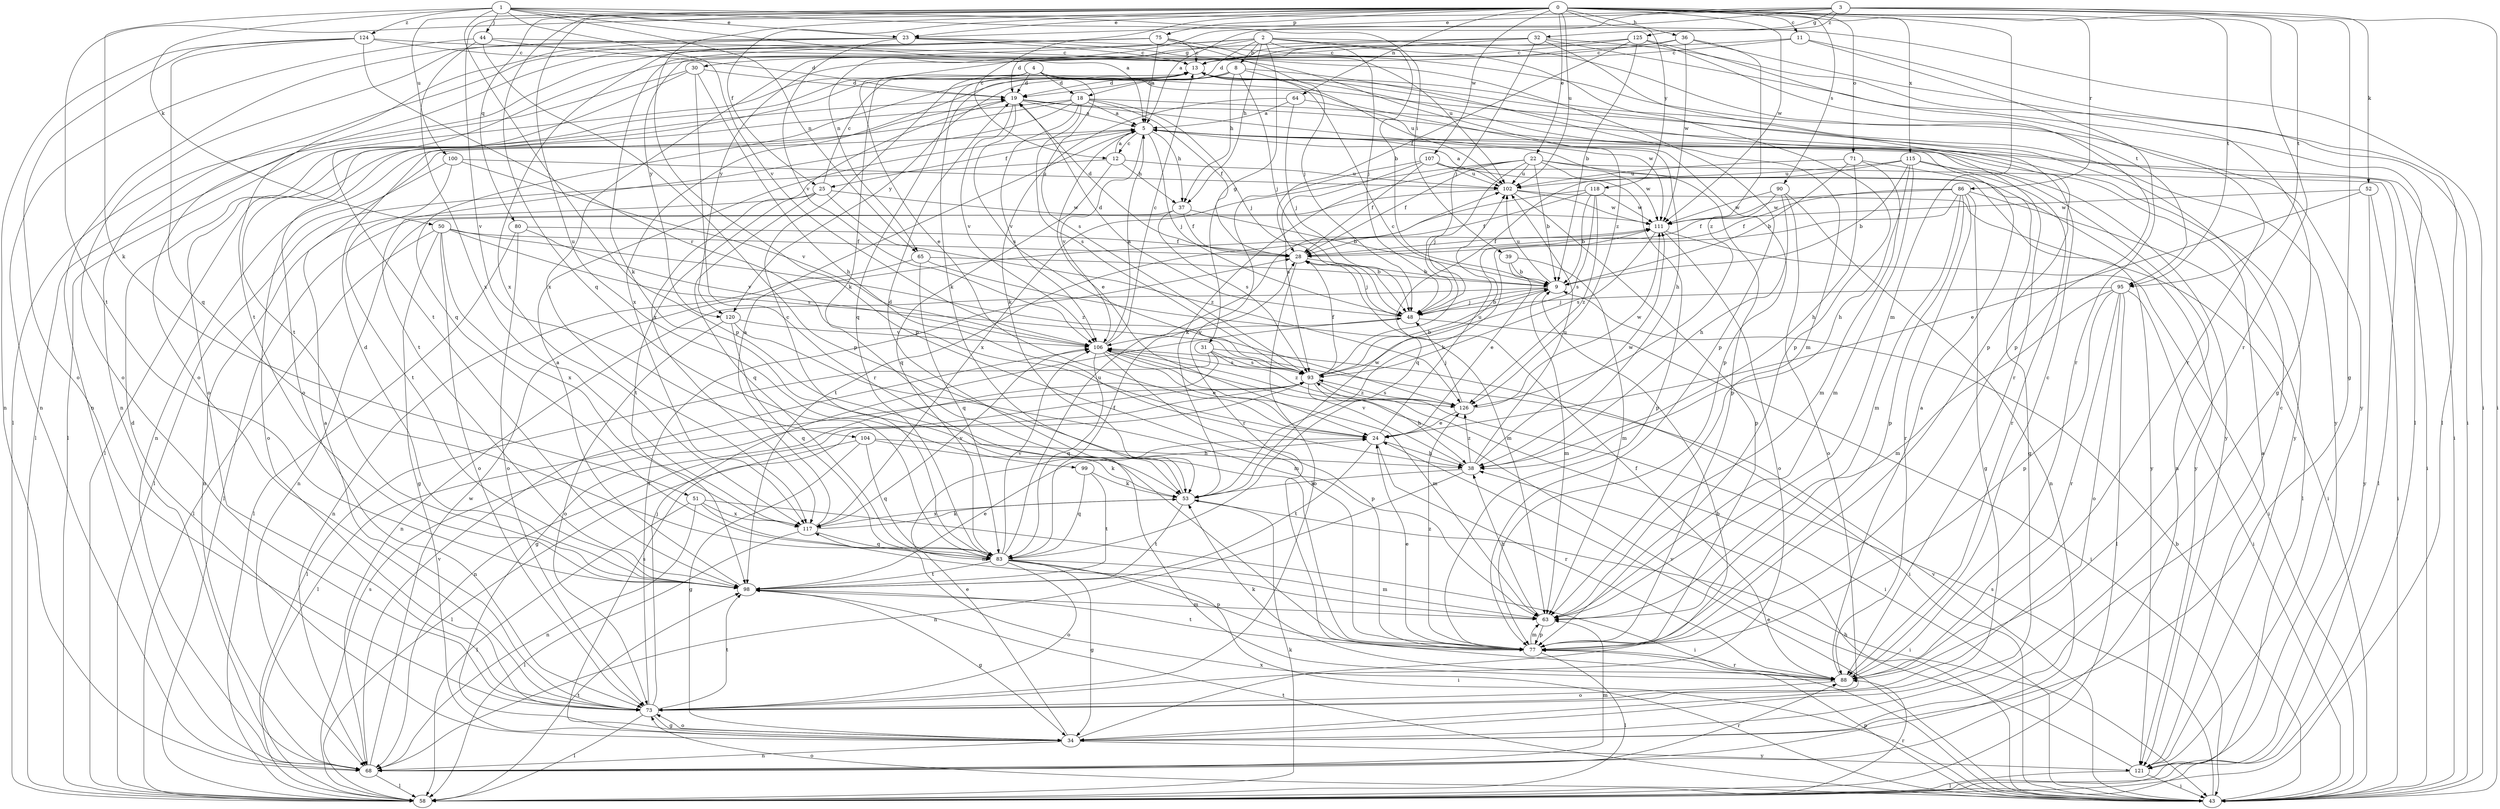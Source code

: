 strict digraph  {
0;
1;
2;
3;
4;
5;
8;
9;
11;
12;
13;
18;
19;
22;
23;
24;
25;
28;
30;
31;
32;
34;
36;
37;
38;
39;
43;
44;
48;
50;
51;
52;
53;
58;
63;
64;
65;
68;
71;
73;
75;
77;
80;
83;
86;
88;
90;
93;
95;
98;
99;
100;
102;
104;
106;
107;
111;
115;
117;
118;
120;
121;
124;
125;
126;
0 -> 11  [label=c];
0 -> 12  [label=c];
0 -> 22  [label=e];
0 -> 23  [label=e];
0 -> 25  [label=f];
0 -> 36  [label=h];
0 -> 63  [label=m];
0 -> 64  [label=n];
0 -> 71  [label=o];
0 -> 75  [label=p];
0 -> 77  [label=p];
0 -> 80  [label=q];
0 -> 83  [label=q];
0 -> 86  [label=r];
0 -> 88  [label=r];
0 -> 90  [label=s];
0 -> 95  [label=t];
0 -> 99  [label=u];
0 -> 100  [label=u];
0 -> 102  [label=u];
0 -> 104  [label=v];
0 -> 107  [label=w];
0 -> 111  [label=w];
0 -> 115  [label=x];
0 -> 118  [label=y];
1 -> 5  [label=a];
1 -> 23  [label=e];
1 -> 39  [label=i];
1 -> 43  [label=i];
1 -> 44  [label=j];
1 -> 50  [label=k];
1 -> 51  [label=k];
1 -> 65  [label=n];
1 -> 77  [label=p];
1 -> 106  [label=v];
1 -> 124  [label=z];
2 -> 8  [label=b];
2 -> 9  [label=b];
2 -> 18  [label=d];
2 -> 30  [label=g];
2 -> 31  [label=g];
2 -> 37  [label=h];
2 -> 48  [label=j];
2 -> 58  [label=l];
2 -> 77  [label=p];
2 -> 95  [label=t];
2 -> 120  [label=y];
3 -> 5  [label=a];
3 -> 23  [label=e];
3 -> 32  [label=g];
3 -> 34  [label=g];
3 -> 43  [label=i];
3 -> 52  [label=k];
3 -> 65  [label=n];
3 -> 95  [label=t];
3 -> 98  [label=t];
3 -> 125  [label=z];
4 -> 18  [label=d];
4 -> 19  [label=d];
4 -> 43  [label=i];
4 -> 53  [label=k];
4 -> 58  [label=l];
4 -> 73  [label=o];
4 -> 77  [label=p];
4 -> 93  [label=s];
5 -> 12  [label=c];
5 -> 24  [label=e];
5 -> 25  [label=f];
5 -> 37  [label=h];
5 -> 43  [label=i];
5 -> 48  [label=j];
5 -> 77  [label=p];
5 -> 106  [label=v];
8 -> 19  [label=d];
8 -> 37  [label=h];
8 -> 48  [label=j];
8 -> 63  [label=m];
8 -> 83  [label=q];
8 -> 102  [label=u];
8 -> 117  [label=x];
8 -> 120  [label=y];
9 -> 48  [label=j];
9 -> 63  [label=m];
9 -> 68  [label=n];
9 -> 102  [label=u];
11 -> 13  [label=c];
11 -> 58  [label=l];
11 -> 88  [label=r];
11 -> 120  [label=y];
12 -> 5  [label=a];
12 -> 37  [label=h];
12 -> 58  [label=l];
12 -> 83  [label=q];
12 -> 102  [label=u];
13 -> 19  [label=d];
13 -> 53  [label=k];
13 -> 73  [label=o];
13 -> 83  [label=q];
13 -> 88  [label=r];
13 -> 121  [label=y];
18 -> 5  [label=a];
18 -> 28  [label=f];
18 -> 48  [label=j];
18 -> 58  [label=l];
18 -> 68  [label=n];
18 -> 93  [label=s];
18 -> 98  [label=t];
18 -> 106  [label=v];
18 -> 121  [label=y];
19 -> 5  [label=a];
19 -> 93  [label=s];
19 -> 106  [label=v];
19 -> 111  [label=w];
19 -> 117  [label=x];
19 -> 121  [label=y];
22 -> 9  [label=b];
22 -> 28  [label=f];
22 -> 48  [label=j];
22 -> 53  [label=k];
22 -> 58  [label=l];
22 -> 102  [label=u];
22 -> 111  [label=w];
22 -> 117  [label=x];
22 -> 121  [label=y];
23 -> 13  [label=c];
23 -> 68  [label=n];
23 -> 73  [label=o];
23 -> 77  [label=p];
23 -> 98  [label=t];
23 -> 106  [label=v];
23 -> 121  [label=y];
24 -> 38  [label=h];
24 -> 88  [label=r];
24 -> 98  [label=t];
24 -> 102  [label=u];
25 -> 13  [label=c];
25 -> 68  [label=n];
25 -> 83  [label=q];
25 -> 98  [label=t];
25 -> 111  [label=w];
25 -> 126  [label=z];
28 -> 9  [label=b];
28 -> 19  [label=d];
28 -> 48  [label=j];
28 -> 73  [label=o];
30 -> 19  [label=d];
30 -> 38  [label=h];
30 -> 58  [label=l];
30 -> 88  [label=r];
30 -> 98  [label=t];
31 -> 34  [label=g];
31 -> 43  [label=i];
31 -> 58  [label=l];
31 -> 93  [label=s];
31 -> 126  [label=z];
32 -> 13  [label=c];
32 -> 43  [label=i];
32 -> 48  [label=j];
32 -> 58  [label=l];
32 -> 77  [label=p];
32 -> 98  [label=t];
32 -> 117  [label=x];
34 -> 9  [label=b];
34 -> 13  [label=c];
34 -> 19  [label=d];
34 -> 24  [label=e];
34 -> 68  [label=n];
34 -> 73  [label=o];
34 -> 93  [label=s];
34 -> 121  [label=y];
36 -> 13  [label=c];
36 -> 19  [label=d];
36 -> 34  [label=g];
36 -> 111  [label=w];
36 -> 126  [label=z];
37 -> 9  [label=b];
37 -> 28  [label=f];
37 -> 58  [label=l];
37 -> 93  [label=s];
38 -> 53  [label=k];
38 -> 68  [label=n];
38 -> 102  [label=u];
38 -> 106  [label=v];
38 -> 111  [label=w];
38 -> 126  [label=z];
39 -> 9  [label=b];
39 -> 24  [label=e];
39 -> 63  [label=m];
43 -> 9  [label=b];
43 -> 24  [label=e];
43 -> 38  [label=h];
43 -> 73  [label=o];
43 -> 77  [label=p];
43 -> 93  [label=s];
43 -> 98  [label=t];
43 -> 106  [label=v];
43 -> 117  [label=x];
44 -> 13  [label=c];
44 -> 19  [label=d];
44 -> 68  [label=n];
44 -> 77  [label=p];
44 -> 117  [label=x];
48 -> 9  [label=b];
48 -> 19  [label=d];
48 -> 43  [label=i];
48 -> 106  [label=v];
50 -> 28  [label=f];
50 -> 34  [label=g];
50 -> 58  [label=l];
50 -> 73  [label=o];
50 -> 93  [label=s];
50 -> 117  [label=x];
50 -> 126  [label=z];
51 -> 43  [label=i];
51 -> 58  [label=l];
51 -> 63  [label=m];
51 -> 68  [label=n];
51 -> 117  [label=x];
52 -> 24  [label=e];
52 -> 43  [label=i];
52 -> 111  [label=w];
52 -> 121  [label=y];
53 -> 19  [label=d];
53 -> 43  [label=i];
53 -> 98  [label=t];
53 -> 111  [label=w];
53 -> 117  [label=x];
58 -> 53  [label=k];
58 -> 88  [label=r];
58 -> 93  [label=s];
58 -> 98  [label=t];
63 -> 38  [label=h];
63 -> 77  [label=p];
64 -> 5  [label=a];
64 -> 38  [label=h];
64 -> 48  [label=j];
64 -> 53  [label=k];
65 -> 9  [label=b];
65 -> 63  [label=m];
65 -> 68  [label=n];
65 -> 83  [label=q];
68 -> 58  [label=l];
68 -> 63  [label=m];
68 -> 88  [label=r];
68 -> 106  [label=v];
68 -> 111  [label=w];
71 -> 9  [label=b];
71 -> 34  [label=g];
71 -> 38  [label=h];
71 -> 63  [label=m];
71 -> 102  [label=u];
73 -> 5  [label=a];
73 -> 28  [label=f];
73 -> 34  [label=g];
73 -> 48  [label=j];
73 -> 58  [label=l];
73 -> 98  [label=t];
75 -> 5  [label=a];
75 -> 13  [label=c];
75 -> 48  [label=j];
75 -> 53  [label=k];
75 -> 68  [label=n];
75 -> 73  [label=o];
75 -> 102  [label=u];
75 -> 117  [label=x];
77 -> 24  [label=e];
77 -> 58  [label=l];
77 -> 63  [label=m];
77 -> 88  [label=r];
77 -> 98  [label=t];
77 -> 126  [label=z];
80 -> 28  [label=f];
80 -> 58  [label=l];
80 -> 73  [label=o];
80 -> 106  [label=v];
83 -> 13  [label=c];
83 -> 28  [label=f];
83 -> 34  [label=g];
83 -> 43  [label=i];
83 -> 63  [label=m];
83 -> 73  [label=o];
83 -> 77  [label=p];
83 -> 98  [label=t];
83 -> 102  [label=u];
83 -> 106  [label=v];
86 -> 28  [label=f];
86 -> 34  [label=g];
86 -> 53  [label=k];
86 -> 58  [label=l];
86 -> 63  [label=m];
86 -> 77  [label=p];
86 -> 88  [label=r];
86 -> 111  [label=w];
88 -> 5  [label=a];
88 -> 13  [label=c];
88 -> 28  [label=f];
88 -> 53  [label=k];
88 -> 73  [label=o];
90 -> 28  [label=f];
90 -> 38  [label=h];
90 -> 68  [label=n];
90 -> 73  [label=o];
90 -> 111  [label=w];
93 -> 9  [label=b];
93 -> 13  [label=c];
93 -> 28  [label=f];
93 -> 38  [label=h];
93 -> 43  [label=i];
93 -> 58  [label=l];
93 -> 68  [label=n];
93 -> 126  [label=z];
95 -> 43  [label=i];
95 -> 48  [label=j];
95 -> 58  [label=l];
95 -> 63  [label=m];
95 -> 73  [label=o];
95 -> 77  [label=p];
95 -> 88  [label=r];
98 -> 5  [label=a];
98 -> 19  [label=d];
98 -> 24  [label=e];
98 -> 34  [label=g];
98 -> 63  [label=m];
99 -> 53  [label=k];
99 -> 83  [label=q];
99 -> 98  [label=t];
100 -> 73  [label=o];
100 -> 98  [label=t];
100 -> 102  [label=u];
100 -> 106  [label=v];
102 -> 5  [label=a];
102 -> 43  [label=i];
102 -> 68  [label=n];
102 -> 77  [label=p];
102 -> 111  [label=w];
104 -> 34  [label=g];
104 -> 38  [label=h];
104 -> 53  [label=k];
104 -> 58  [label=l];
104 -> 83  [label=q];
106 -> 5  [label=a];
106 -> 13  [label=c];
106 -> 24  [label=e];
106 -> 63  [label=m];
106 -> 77  [label=p];
106 -> 83  [label=q];
106 -> 93  [label=s];
107 -> 28  [label=f];
107 -> 77  [label=p];
107 -> 88  [label=r];
107 -> 93  [label=s];
107 -> 102  [label=u];
107 -> 121  [label=y];
111 -> 28  [label=f];
111 -> 43  [label=i];
111 -> 73  [label=o];
111 -> 93  [label=s];
115 -> 9  [label=b];
115 -> 38  [label=h];
115 -> 63  [label=m];
115 -> 68  [label=n];
115 -> 83  [label=q];
115 -> 88  [label=r];
115 -> 102  [label=u];
117 -> 5  [label=a];
117 -> 53  [label=k];
117 -> 58  [label=l];
117 -> 83  [label=q];
117 -> 106  [label=v];
118 -> 9  [label=b];
118 -> 28  [label=f];
118 -> 93  [label=s];
118 -> 98  [label=t];
118 -> 111  [label=w];
118 -> 126  [label=z];
120 -> 63  [label=m];
120 -> 73  [label=o];
120 -> 83  [label=q];
120 -> 106  [label=v];
121 -> 5  [label=a];
121 -> 43  [label=i];
121 -> 58  [label=l];
121 -> 106  [label=v];
124 -> 13  [label=c];
124 -> 68  [label=n];
124 -> 73  [label=o];
124 -> 83  [label=q];
124 -> 126  [label=z];
124 -> 24  [label=r];
125 -> 9  [label=b];
125 -> 13  [label=c];
125 -> 24  [label=e];
125 -> 28  [label=f];
125 -> 77  [label=p];
125 -> 88  [label=r];
126 -> 24  [label=e];
126 -> 48  [label=j];
126 -> 93  [label=s];
126 -> 111  [label=w];
}
